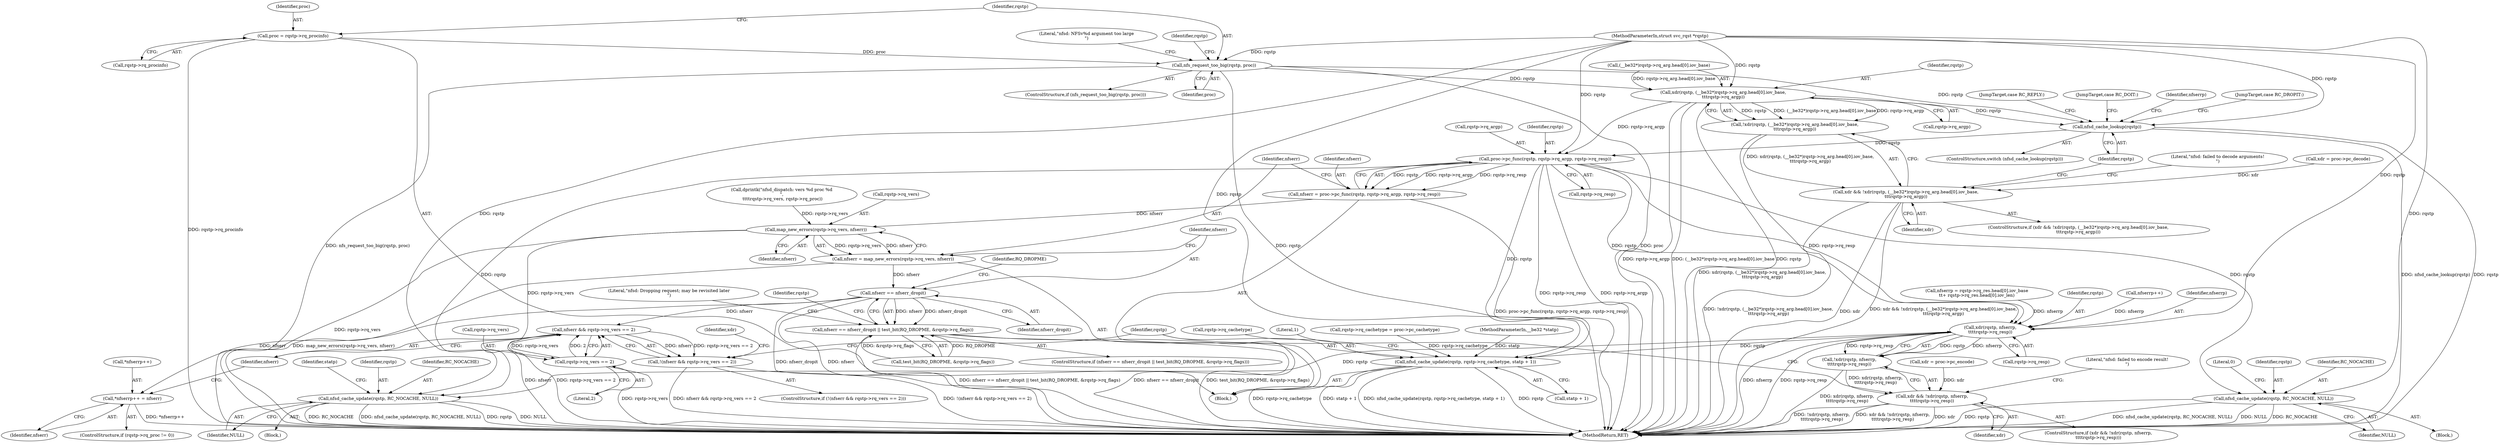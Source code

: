 digraph "0_linux_e6838a29ecb484c97e4efef9429643b9851fba6e@API" {
"1000125" [label="(Call,proc = rqstp->rq_procinfo)"];
"1000131" [label="(Call,nfs_request_too_big(rqstp, proc))"];
"1000162" [label="(Call,xdr(rqstp, (__be32*)rqstp->rq_arg.head[0].iov_base,\n\t\t\trqstp->rq_argp))"];
"1000161" [label="(Call,!xdr(rqstp, (__be32*)rqstp->rq_arg.head[0].iov_base,\n\t\t\trqstp->rq_argp))"];
"1000159" [label="(Call,xdr && !xdr(rqstp, (__be32*)rqstp->rq_arg.head[0].iov_base,\n\t\t\trqstp->rq_argp))"];
"1000188" [label="(Call,nfsd_cache_lookup(rqstp))"];
"1000233" [label="(Call,proc->pc_func(rqstp, rqstp->rq_argp, rqstp->rq_resp))"];
"1000231" [label="(Call,nfserr = proc->pc_func(rqstp, rqstp->rq_argp, rqstp->rq_resp))"];
"1000243" [label="(Call,map_new_errors(rqstp->rq_vers, nfserr))"];
"1000241" [label="(Call,nfserr = map_new_errors(rqstp->rq_vers, nfserr))"];
"1000250" [label="(Call,nfserr == nfserr_dropit)"];
"1000249" [label="(Call,nfserr == nfserr_dropit || test_bit(RQ_DROPME, &rqstp->rq_flags))"];
"1000274" [label="(Call,*nfserrp++ = nfserr)"];
"1000281" [label="(Call,nfserr && rqstp->rq_vers == 2)"];
"1000280" [label="(Call,!(nfserr && rqstp->rq_vers == 2))"];
"1000283" [label="(Call,rqstp->rq_vers == 2)"];
"1000262" [label="(Call,nfsd_cache_update(rqstp, RC_NOCACHE, NULL))"];
"1000298" [label="(Call,xdr(rqstp, nfserrp,\n\t\t\t\trqstp->rq_resp))"];
"1000297" [label="(Call,!xdr(rqstp, nfserrp,\n\t\t\t\trqstp->rq_resp))"];
"1000295" [label="(Call,xdr && !xdr(rqstp, nfserrp,\n\t\t\t\trqstp->rq_resp))"];
"1000307" [label="(Call,nfsd_cache_update(rqstp, RC_NOCACHE, NULL))"];
"1000317" [label="(Call,nfsd_cache_update(rqstp, rqstp->rq_cachetype, statp + 1))"];
"1000175" [label="(Call,rqstp->rq_argp)"];
"1000180" [label="(Literal,\"nfsd: failed to decode arguments!\n\")"];
"1000161" [label="(Call,!xdr(rqstp, (__be32*)rqstp->rq_arg.head[0].iov_base,\n\t\t\trqstp->rq_argp))"];
"1000295" [label="(Call,xdr && !xdr(rqstp, nfserrp,\n\t\t\t\trqstp->rq_resp))"];
"1000159" [label="(Call,xdr && !xdr(rqstp, (__be32*)rqstp->rq_arg.head[0].iov_base,\n\t\t\trqstp->rq_argp))"];
"1000133" [label="(Identifier,proc)"];
"1000191" [label="(JumpTarget,case RC_DROPIT:)"];
"1000233" [label="(Call,proc->pc_func(rqstp, rqstp->rq_argp, rqstp->rq_resp))"];
"1000235" [label="(Call,rqstp->rq_argp)"];
"1000247" [label="(Identifier,nfserr)"];
"1000194" [label="(JumpTarget,case RC_REPLY:)"];
"1000254" [label="(Identifier,RQ_DROPME)"];
"1000253" [label="(Call,test_bit(RQ_DROPME, &rqstp->rq_flags))"];
"1000276" [label="(Call,nfserrp++)"];
"1000274" [label="(Call,*nfserrp++ = nfserr)"];
"1000308" [label="(Identifier,rqstp)"];
"1000112" [label="(Block,)"];
"1000281" [label="(Call,nfserr && rqstp->rq_vers == 2)"];
"1000197" [label="(JumpTarget,case RC_DOIT:)"];
"1000242" [label="(Identifier,nfserr)"];
"1000279" [label="(ControlStructure,if (!(nfserr && rqstp->rq_vers == 2)))"];
"1000234" [label="(Identifier,rqstp)"];
"1000187" [label="(ControlStructure,switch (nfsd_cache_lookup(rqstp)))"];
"1000127" [label="(Call,rqstp->rq_procinfo)"];
"1000294" [label="(ControlStructure,if (xdr && !xdr(rqstp, nfserrp,\n\t\t\t\trqstp->rq_resp)))"];
"1000261" [label="(Literal,\"nfsd: Dropping request; may be revisited later\n\")"];
"1000326" [label="(Literal,1)"];
"1000296" [label="(Identifier,xdr)"];
"1000162" [label="(Call,xdr(rqstp, (__be32*)rqstp->rq_arg.head[0].iov_base,\n\t\t\trqstp->rq_argp))"];
"1000275" [label="(Call,*nfserrp++)"];
"1000298" [label="(Call,xdr(rqstp, nfserrp,\n\t\t\t\trqstp->rq_resp))"];
"1000309" [label="(Identifier,RC_NOCACHE)"];
"1000300" [label="(Identifier,nfserrp)"];
"1000136" [label="(Literal,\"nfsd: NFSv%d argument too large\n\")"];
"1000267" [label="(Literal,0)"];
"1000131" [label="(Call,nfs_request_too_big(rqstp, proc))"];
"1000280" [label="(Call,!(nfserr && rqstp->rq_vers == 2))"];
"1000111" [label="(MethodParameterIn,__be32 *statp)"];
"1000317" [label="(Call,nfsd_cache_update(rqstp, rqstp->rq_cachetype, statp + 1))"];
"1000284" [label="(Call,rqstp->rq_vers)"];
"1000304" [label="(Block,)"];
"1000198" [label="(Call,nfserrp = rqstp->rq_res.head[0].iov_base\n\t\t+ rqstp->rq_res.head[0].iov_len)"];
"1000250" [label="(Call,nfserr == nfserr_dropit)"];
"1000265" [label="(Identifier,NULL)"];
"1000126" [label="(Identifier,proc)"];
"1000232" [label="(Identifier,nfserr)"];
"1000283" [label="(Call,rqstp->rq_vers == 2)"];
"1000148" [label="(Identifier,rqstp)"];
"1000164" [label="(Call,(__be32*)rqstp->rq_arg.head[0].iov_base)"];
"1000263" [label="(Identifier,rqstp)"];
"1000307" [label="(Call,nfsd_cache_update(rqstp, RC_NOCACHE, NULL))"];
"1000251" [label="(Identifier,nfserr)"];
"1000231" [label="(Call,nfserr = proc->pc_func(rqstp, rqstp->rq_argp, rqstp->rq_resp))"];
"1000110" [label="(MethodParameterIn,struct svc_rqst *rqstp)"];
"1000244" [label="(Call,rqstp->rq_vers)"];
"1000282" [label="(Identifier,nfserr)"];
"1000130" [label="(ControlStructure,if (nfs_request_too_big(rqstp, proc)))"];
"1000248" [label="(ControlStructure,if (nfserr == nfserr_dropit || test_bit(RQ_DROPME, &rqstp->rq_flags)))"];
"1000271" [label="(Identifier,rqstp)"];
"1000313" [label="(Identifier,statp)"];
"1000287" [label="(Literal,2)"];
"1000125" [label="(Call,proc = rqstp->rq_procinfo)"];
"1000189" [label="(Identifier,rqstp)"];
"1000301" [label="(Call,rqstp->rq_resp)"];
"1000238" [label="(Call,rqstp->rq_resp)"];
"1000199" [label="(Identifier,nfserrp)"];
"1000158" [label="(ControlStructure,if (xdr && !xdr(rqstp, (__be32*)rqstp->rq_arg.head[0].iov_base,\n\t\t\trqstp->rq_argp)))"];
"1000327" [label="(MethodReturn,RET)"];
"1000132" [label="(Identifier,rqstp)"];
"1000322" [label="(Call,statp + 1)"];
"1000117" [label="(Call,dprintk(\"nfsd_dispatch: vers %d proc %d\n\",\n \t\t\t\trqstp->rq_vers, rqstp->rq_proc))"];
"1000249" [label="(Call,nfserr == nfserr_dropit || test_bit(RQ_DROPME, &rqstp->rq_flags))"];
"1000289" [label="(Call,xdr = proc->pc_encode)"];
"1000160" [label="(Identifier,xdr)"];
"1000318" [label="(Identifier,rqstp)"];
"1000153" [label="(Call,xdr = proc->pc_decode)"];
"1000278" [label="(Identifier,nfserr)"];
"1000241" [label="(Call,nfserr = map_new_errors(rqstp->rq_vers, nfserr))"];
"1000319" [label="(Call,rqstp->rq_cachetype)"];
"1000243" [label="(Call,map_new_errors(rqstp->rq_vers, nfserr))"];
"1000310" [label="(Identifier,NULL)"];
"1000262" [label="(Call,nfsd_cache_update(rqstp, RC_NOCACHE, NULL))"];
"1000299" [label="(Identifier,rqstp)"];
"1000297" [label="(Call,!xdr(rqstp, nfserrp,\n\t\t\t\trqstp->rq_resp))"];
"1000264" [label="(Identifier,RC_NOCACHE)"];
"1000290" [label="(Identifier,xdr)"];
"1000259" [label="(Block,)"];
"1000306" [label="(Literal,\"nfsd: failed to encode result!\n\")"];
"1000188" [label="(Call,nfsd_cache_lookup(rqstp))"];
"1000146" [label="(Call,rqstp->rq_cachetype = proc->pc_cachetype)"];
"1000268" [label="(ControlStructure,if (rqstp->rq_proc != 0))"];
"1000163" [label="(Identifier,rqstp)"];
"1000252" [label="(Identifier,nfserr_dropit)"];
"1000125" -> "1000112"  [label="AST: "];
"1000125" -> "1000127"  [label="CFG: "];
"1000126" -> "1000125"  [label="AST: "];
"1000127" -> "1000125"  [label="AST: "];
"1000132" -> "1000125"  [label="CFG: "];
"1000125" -> "1000327"  [label="DDG: rqstp->rq_procinfo"];
"1000125" -> "1000131"  [label="DDG: proc"];
"1000131" -> "1000130"  [label="AST: "];
"1000131" -> "1000133"  [label="CFG: "];
"1000132" -> "1000131"  [label="AST: "];
"1000133" -> "1000131"  [label="AST: "];
"1000136" -> "1000131"  [label="CFG: "];
"1000148" -> "1000131"  [label="CFG: "];
"1000131" -> "1000327"  [label="DDG: rqstp"];
"1000131" -> "1000327"  [label="DDG: proc"];
"1000131" -> "1000327"  [label="DDG: nfs_request_too_big(rqstp, proc)"];
"1000110" -> "1000131"  [label="DDG: rqstp"];
"1000131" -> "1000162"  [label="DDG: rqstp"];
"1000131" -> "1000188"  [label="DDG: rqstp"];
"1000162" -> "1000161"  [label="AST: "];
"1000162" -> "1000175"  [label="CFG: "];
"1000163" -> "1000162"  [label="AST: "];
"1000164" -> "1000162"  [label="AST: "];
"1000175" -> "1000162"  [label="AST: "];
"1000161" -> "1000162"  [label="CFG: "];
"1000162" -> "1000327"  [label="DDG: (__be32*)rqstp->rq_arg.head[0].iov_base"];
"1000162" -> "1000327"  [label="DDG: rqstp"];
"1000162" -> "1000327"  [label="DDG: rqstp->rq_argp"];
"1000162" -> "1000161"  [label="DDG: rqstp"];
"1000162" -> "1000161"  [label="DDG: (__be32*)rqstp->rq_arg.head[0].iov_base"];
"1000162" -> "1000161"  [label="DDG: rqstp->rq_argp"];
"1000110" -> "1000162"  [label="DDG: rqstp"];
"1000164" -> "1000162"  [label="DDG: rqstp->rq_arg.head[0].iov_base"];
"1000162" -> "1000188"  [label="DDG: rqstp"];
"1000162" -> "1000233"  [label="DDG: rqstp->rq_argp"];
"1000161" -> "1000159"  [label="AST: "];
"1000159" -> "1000161"  [label="CFG: "];
"1000161" -> "1000327"  [label="DDG: xdr(rqstp, (__be32*)rqstp->rq_arg.head[0].iov_base,\n\t\t\trqstp->rq_argp)"];
"1000161" -> "1000159"  [label="DDG: xdr(rqstp, (__be32*)rqstp->rq_arg.head[0].iov_base,\n\t\t\trqstp->rq_argp)"];
"1000159" -> "1000158"  [label="AST: "];
"1000159" -> "1000160"  [label="CFG: "];
"1000160" -> "1000159"  [label="AST: "];
"1000180" -> "1000159"  [label="CFG: "];
"1000189" -> "1000159"  [label="CFG: "];
"1000159" -> "1000327"  [label="DDG: xdr && !xdr(rqstp, (__be32*)rqstp->rq_arg.head[0].iov_base,\n\t\t\trqstp->rq_argp)"];
"1000159" -> "1000327"  [label="DDG: xdr"];
"1000159" -> "1000327"  [label="DDG: !xdr(rqstp, (__be32*)rqstp->rq_arg.head[0].iov_base,\n\t\t\trqstp->rq_argp)"];
"1000153" -> "1000159"  [label="DDG: xdr"];
"1000188" -> "1000187"  [label="AST: "];
"1000188" -> "1000189"  [label="CFG: "];
"1000189" -> "1000188"  [label="AST: "];
"1000191" -> "1000188"  [label="CFG: "];
"1000194" -> "1000188"  [label="CFG: "];
"1000197" -> "1000188"  [label="CFG: "];
"1000199" -> "1000188"  [label="CFG: "];
"1000188" -> "1000327"  [label="DDG: nfsd_cache_lookup(rqstp)"];
"1000188" -> "1000327"  [label="DDG: rqstp"];
"1000110" -> "1000188"  [label="DDG: rqstp"];
"1000188" -> "1000233"  [label="DDG: rqstp"];
"1000233" -> "1000231"  [label="AST: "];
"1000233" -> "1000238"  [label="CFG: "];
"1000234" -> "1000233"  [label="AST: "];
"1000235" -> "1000233"  [label="AST: "];
"1000238" -> "1000233"  [label="AST: "];
"1000231" -> "1000233"  [label="CFG: "];
"1000233" -> "1000327"  [label="DDG: rqstp->rq_argp"];
"1000233" -> "1000327"  [label="DDG: rqstp->rq_resp"];
"1000233" -> "1000231"  [label="DDG: rqstp"];
"1000233" -> "1000231"  [label="DDG: rqstp->rq_argp"];
"1000233" -> "1000231"  [label="DDG: rqstp->rq_resp"];
"1000110" -> "1000233"  [label="DDG: rqstp"];
"1000233" -> "1000262"  [label="DDG: rqstp"];
"1000233" -> "1000298"  [label="DDG: rqstp"];
"1000233" -> "1000298"  [label="DDG: rqstp->rq_resp"];
"1000233" -> "1000307"  [label="DDG: rqstp"];
"1000233" -> "1000317"  [label="DDG: rqstp"];
"1000231" -> "1000112"  [label="AST: "];
"1000232" -> "1000231"  [label="AST: "];
"1000242" -> "1000231"  [label="CFG: "];
"1000231" -> "1000327"  [label="DDG: proc->pc_func(rqstp, rqstp->rq_argp, rqstp->rq_resp)"];
"1000231" -> "1000243"  [label="DDG: nfserr"];
"1000243" -> "1000241"  [label="AST: "];
"1000243" -> "1000247"  [label="CFG: "];
"1000244" -> "1000243"  [label="AST: "];
"1000247" -> "1000243"  [label="AST: "];
"1000241" -> "1000243"  [label="CFG: "];
"1000243" -> "1000327"  [label="DDG: rqstp->rq_vers"];
"1000243" -> "1000241"  [label="DDG: rqstp->rq_vers"];
"1000243" -> "1000241"  [label="DDG: nfserr"];
"1000117" -> "1000243"  [label="DDG: rqstp->rq_vers"];
"1000243" -> "1000283"  [label="DDG: rqstp->rq_vers"];
"1000241" -> "1000112"  [label="AST: "];
"1000242" -> "1000241"  [label="AST: "];
"1000251" -> "1000241"  [label="CFG: "];
"1000241" -> "1000327"  [label="DDG: map_new_errors(rqstp->rq_vers, nfserr)"];
"1000241" -> "1000250"  [label="DDG: nfserr"];
"1000250" -> "1000249"  [label="AST: "];
"1000250" -> "1000252"  [label="CFG: "];
"1000251" -> "1000250"  [label="AST: "];
"1000252" -> "1000250"  [label="AST: "];
"1000254" -> "1000250"  [label="CFG: "];
"1000249" -> "1000250"  [label="CFG: "];
"1000250" -> "1000327"  [label="DDG: nfserr"];
"1000250" -> "1000327"  [label="DDG: nfserr_dropit"];
"1000250" -> "1000249"  [label="DDG: nfserr"];
"1000250" -> "1000249"  [label="DDG: nfserr_dropit"];
"1000250" -> "1000274"  [label="DDG: nfserr"];
"1000250" -> "1000281"  [label="DDG: nfserr"];
"1000249" -> "1000248"  [label="AST: "];
"1000249" -> "1000253"  [label="CFG: "];
"1000253" -> "1000249"  [label="AST: "];
"1000261" -> "1000249"  [label="CFG: "];
"1000271" -> "1000249"  [label="CFG: "];
"1000249" -> "1000327"  [label="DDG: nfserr == nfserr_dropit"];
"1000249" -> "1000327"  [label="DDG: test_bit(RQ_DROPME, &rqstp->rq_flags)"];
"1000249" -> "1000327"  [label="DDG: nfserr == nfserr_dropit || test_bit(RQ_DROPME, &rqstp->rq_flags)"];
"1000253" -> "1000249"  [label="DDG: RQ_DROPME"];
"1000253" -> "1000249"  [label="DDG: &rqstp->rq_flags"];
"1000274" -> "1000268"  [label="AST: "];
"1000274" -> "1000278"  [label="CFG: "];
"1000275" -> "1000274"  [label="AST: "];
"1000278" -> "1000274"  [label="AST: "];
"1000282" -> "1000274"  [label="CFG: "];
"1000274" -> "1000327"  [label="DDG: *nfserrp++"];
"1000281" -> "1000280"  [label="AST: "];
"1000281" -> "1000282"  [label="CFG: "];
"1000281" -> "1000283"  [label="CFG: "];
"1000282" -> "1000281"  [label="AST: "];
"1000283" -> "1000281"  [label="AST: "];
"1000280" -> "1000281"  [label="CFG: "];
"1000281" -> "1000327"  [label="DDG: nfserr"];
"1000281" -> "1000327"  [label="DDG: rqstp->rq_vers == 2"];
"1000281" -> "1000280"  [label="DDG: nfserr"];
"1000281" -> "1000280"  [label="DDG: rqstp->rq_vers == 2"];
"1000283" -> "1000281"  [label="DDG: rqstp->rq_vers"];
"1000283" -> "1000281"  [label="DDG: 2"];
"1000280" -> "1000279"  [label="AST: "];
"1000290" -> "1000280"  [label="CFG: "];
"1000318" -> "1000280"  [label="CFG: "];
"1000280" -> "1000327"  [label="DDG: !(nfserr && rqstp->rq_vers == 2)"];
"1000280" -> "1000327"  [label="DDG: nfserr && rqstp->rq_vers == 2"];
"1000283" -> "1000287"  [label="CFG: "];
"1000284" -> "1000283"  [label="AST: "];
"1000287" -> "1000283"  [label="AST: "];
"1000283" -> "1000327"  [label="DDG: rqstp->rq_vers"];
"1000262" -> "1000259"  [label="AST: "];
"1000262" -> "1000265"  [label="CFG: "];
"1000263" -> "1000262"  [label="AST: "];
"1000264" -> "1000262"  [label="AST: "];
"1000265" -> "1000262"  [label="AST: "];
"1000267" -> "1000262"  [label="CFG: "];
"1000262" -> "1000327"  [label="DDG: NULL"];
"1000262" -> "1000327"  [label="DDG: RC_NOCACHE"];
"1000262" -> "1000327"  [label="DDG: rqstp"];
"1000262" -> "1000327"  [label="DDG: nfsd_cache_update(rqstp, RC_NOCACHE, NULL)"];
"1000110" -> "1000262"  [label="DDG: rqstp"];
"1000298" -> "1000297"  [label="AST: "];
"1000298" -> "1000301"  [label="CFG: "];
"1000299" -> "1000298"  [label="AST: "];
"1000300" -> "1000298"  [label="AST: "];
"1000301" -> "1000298"  [label="AST: "];
"1000297" -> "1000298"  [label="CFG: "];
"1000298" -> "1000327"  [label="DDG: rqstp->rq_resp"];
"1000298" -> "1000327"  [label="DDG: nfserrp"];
"1000298" -> "1000297"  [label="DDG: rqstp"];
"1000298" -> "1000297"  [label="DDG: nfserrp"];
"1000298" -> "1000297"  [label="DDG: rqstp->rq_resp"];
"1000110" -> "1000298"  [label="DDG: rqstp"];
"1000198" -> "1000298"  [label="DDG: nfserrp"];
"1000276" -> "1000298"  [label="DDG: nfserrp"];
"1000298" -> "1000307"  [label="DDG: rqstp"];
"1000298" -> "1000317"  [label="DDG: rqstp"];
"1000297" -> "1000295"  [label="AST: "];
"1000295" -> "1000297"  [label="CFG: "];
"1000297" -> "1000327"  [label="DDG: xdr(rqstp, nfserrp,\n\t\t\t\trqstp->rq_resp)"];
"1000297" -> "1000295"  [label="DDG: xdr(rqstp, nfserrp,\n\t\t\t\trqstp->rq_resp)"];
"1000295" -> "1000294"  [label="AST: "];
"1000295" -> "1000296"  [label="CFG: "];
"1000296" -> "1000295"  [label="AST: "];
"1000306" -> "1000295"  [label="CFG: "];
"1000318" -> "1000295"  [label="CFG: "];
"1000295" -> "1000327"  [label="DDG: xdr"];
"1000295" -> "1000327"  [label="DDG: !xdr(rqstp, nfserrp,\n\t\t\t\trqstp->rq_resp)"];
"1000295" -> "1000327"  [label="DDG: xdr && !xdr(rqstp, nfserrp,\n\t\t\t\trqstp->rq_resp)"];
"1000289" -> "1000295"  [label="DDG: xdr"];
"1000307" -> "1000304"  [label="AST: "];
"1000307" -> "1000310"  [label="CFG: "];
"1000308" -> "1000307"  [label="AST: "];
"1000309" -> "1000307"  [label="AST: "];
"1000310" -> "1000307"  [label="AST: "];
"1000313" -> "1000307"  [label="CFG: "];
"1000307" -> "1000327"  [label="DDG: NULL"];
"1000307" -> "1000327"  [label="DDG: RC_NOCACHE"];
"1000307" -> "1000327"  [label="DDG: nfsd_cache_update(rqstp, RC_NOCACHE, NULL)"];
"1000307" -> "1000327"  [label="DDG: rqstp"];
"1000110" -> "1000307"  [label="DDG: rqstp"];
"1000317" -> "1000112"  [label="AST: "];
"1000317" -> "1000322"  [label="CFG: "];
"1000318" -> "1000317"  [label="AST: "];
"1000319" -> "1000317"  [label="AST: "];
"1000322" -> "1000317"  [label="AST: "];
"1000326" -> "1000317"  [label="CFG: "];
"1000317" -> "1000327"  [label="DDG: rqstp"];
"1000317" -> "1000327"  [label="DDG: rqstp->rq_cachetype"];
"1000317" -> "1000327"  [label="DDG: statp + 1"];
"1000317" -> "1000327"  [label="DDG: nfsd_cache_update(rqstp, rqstp->rq_cachetype, statp + 1)"];
"1000110" -> "1000317"  [label="DDG: rqstp"];
"1000146" -> "1000317"  [label="DDG: rqstp->rq_cachetype"];
"1000111" -> "1000317"  [label="DDG: statp"];
}

